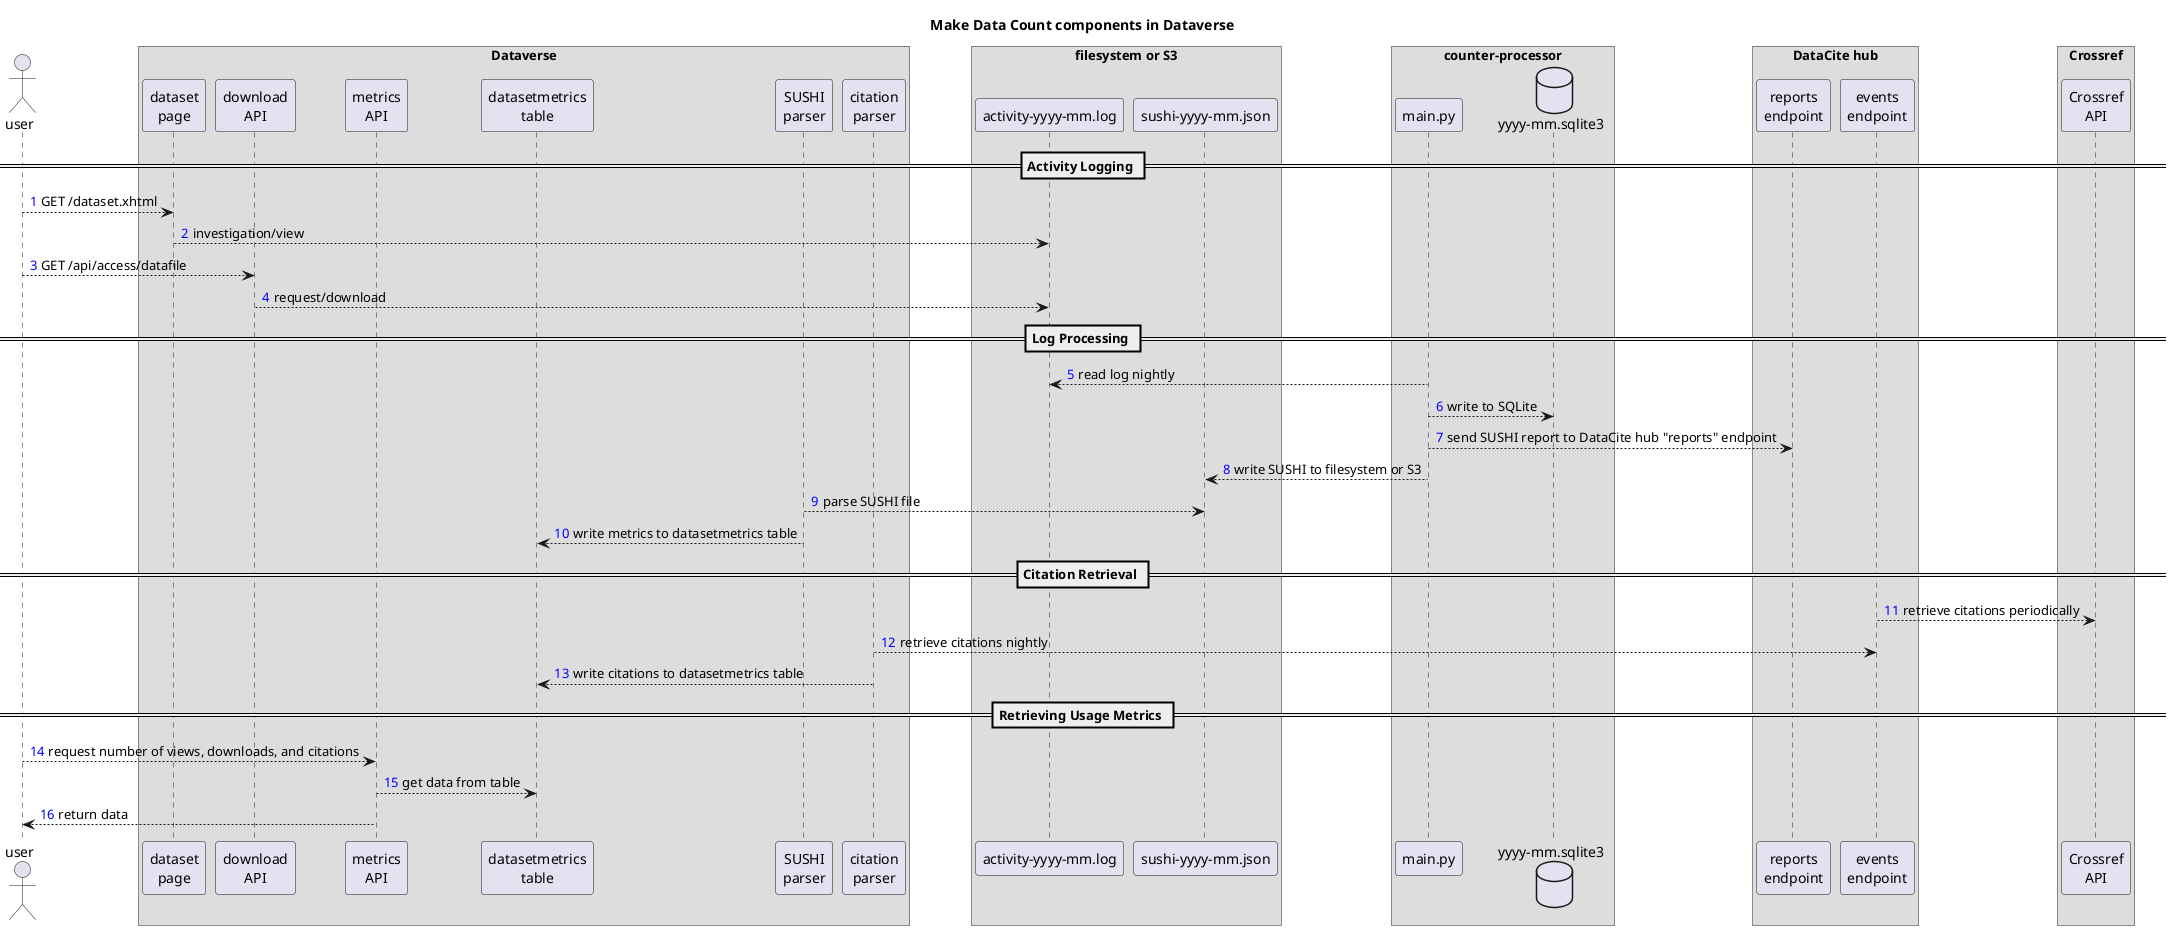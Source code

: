 @startuml

skinparam BoxPadding 30

title Make Data Count components in Dataverse
autonumber "<font color=blue>"

actor user
box "Dataverse" #DDD
  participant datasetPage as "dataset\npage"
  participant downloadApi as "download\nAPI"
  participant metricsApi as "metrics\nAPI"
  participant datasetMetrics as "datasetmetrics\ntable"
  participant sushiParser as "SUSHI\nparser"
  participant citationParser as "citation\nparser"
end box

box "filesystem or S3" #DDD
  participant log as "activity-yyyy-mm.log"
  participant sushi as "sushi-yyyy-mm.json"
endbox

box "counter-processor" #DDD
  participant main.py
  database sqlite as "yyyy-mm.sqlite3"
end box

box "DataCite hub" #DDD
  participant reports as "reports\nendpoint"
  participant events as "events\nendpoint"
end box

box "Crossref" #DDD
  participant crossrefApi as "Crossref\nAPI"
end box

== Activity Logging ==
user --> datasetPage : GET /dataset.xhtml
datasetPage --> log : investigation/view
user --> downloadApi : GET /api/access/datafile
downloadApi --> log : request/download

== Log Processing ==

main.py --> log : read log nightly
main.py --> sqlite : write to SQLite
main.py --> reports : send SUSHI report to DataCite hub "reports" endpoint
main.py --> sushi : write SUSHI to filesystem or S3
sushiParser --> sushi : parse SUSHI file
sushiParser --> datasetMetrics : write metrics to datasetmetrics table

== Citation Retrieval ==

events --> crossrefApi : retrieve citations periodically 
citationParser --> events : retrieve citations nightly
citationParser --> datasetMetrics : write citations to datasetmetrics table

== Retrieving Usage Metrics ==

user --> metricsApi: request number of views, downloads, and citations
metricsApi --> datasetMetrics: get data from table
metricsApi --> user: return data

@enduml
